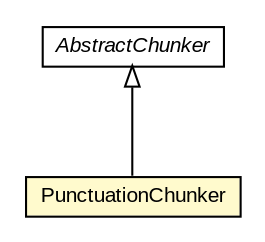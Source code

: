 #!/usr/local/bin/dot
#
# Class diagram 
# Generated by UMLGraph version R5_6-24-gf6e263 (http://www.umlgraph.org/)
#

digraph G {
	edge [fontname="arial",fontsize=10,labelfontname="arial",labelfontsize=10];
	node [fontname="arial",fontsize=10,shape=plaintext];
	nodesep=0.25;
	ranksep=0.5;
	// edu.arizona.biosemantics.semanticmarkup.ling.chunk.AbstractChunker
	c121836 [label=<<table title="edu.arizona.biosemantics.semanticmarkup.ling.chunk.AbstractChunker" border="0" cellborder="1" cellspacing="0" cellpadding="2" port="p" href="../../AbstractChunker.html">
		<tr><td><table border="0" cellspacing="0" cellpadding="1">
<tr><td align="center" balign="center"><font face="arial italic"> AbstractChunker </font></td></tr>
		</table></td></tr>
		</table>>, URL="../../AbstractChunker.html", fontname="arial", fontcolor="black", fontsize=10.0];
	// edu.arizona.biosemantics.semanticmarkup.ling.chunk.lib.chunker.PunctuationChunker
	c121848 [label=<<table title="edu.arizona.biosemantics.semanticmarkup.ling.chunk.lib.chunker.PunctuationChunker" border="0" cellborder="1" cellspacing="0" cellpadding="2" port="p" bgcolor="lemonChiffon" href="./PunctuationChunker.html">
		<tr><td><table border="0" cellspacing="0" cellpadding="1">
<tr><td align="center" balign="center"> PunctuationChunker </td></tr>
		</table></td></tr>
		</table>>, URL="./PunctuationChunker.html", fontname="arial", fontcolor="black", fontsize=10.0];
	//edu.arizona.biosemantics.semanticmarkup.ling.chunk.lib.chunker.PunctuationChunker extends edu.arizona.biosemantics.semanticmarkup.ling.chunk.AbstractChunker
	c121836:p -> c121848:p [dir=back,arrowtail=empty];
}

